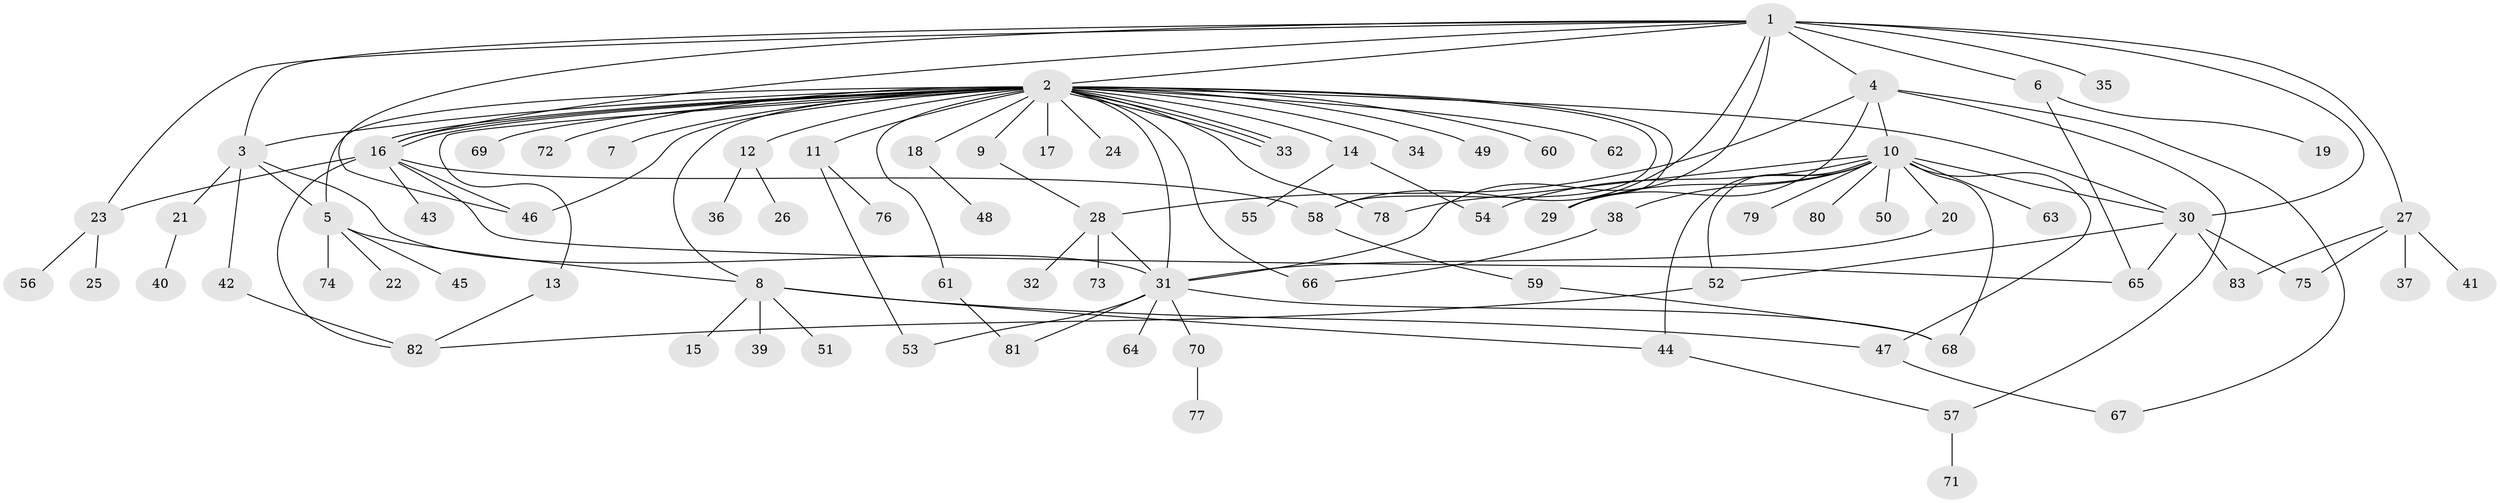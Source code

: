 // coarse degree distribution, {32: 0.015873015873015872, 5: 0.047619047619047616, 6: 0.031746031746031744, 2: 0.20634920634920634, 1: 0.49206349206349204, 15: 0.015873015873015872, 3: 0.1111111111111111, 4: 0.031746031746031744, 8: 0.015873015873015872, 7: 0.015873015873015872, 9: 0.015873015873015872}
// Generated by graph-tools (version 1.1) at 2025/51/02/27/25 19:51:57]
// undirected, 83 vertices, 123 edges
graph export_dot {
graph [start="1"]
  node [color=gray90,style=filled];
  1;
  2;
  3;
  4;
  5;
  6;
  7;
  8;
  9;
  10;
  11;
  12;
  13;
  14;
  15;
  16;
  17;
  18;
  19;
  20;
  21;
  22;
  23;
  24;
  25;
  26;
  27;
  28;
  29;
  30;
  31;
  32;
  33;
  34;
  35;
  36;
  37;
  38;
  39;
  40;
  41;
  42;
  43;
  44;
  45;
  46;
  47;
  48;
  49;
  50;
  51;
  52;
  53;
  54;
  55;
  56;
  57;
  58;
  59;
  60;
  61;
  62;
  63;
  64;
  65;
  66;
  67;
  68;
  69;
  70;
  71;
  72;
  73;
  74;
  75;
  76;
  77;
  78;
  79;
  80;
  81;
  82;
  83;
  1 -- 2;
  1 -- 3;
  1 -- 4;
  1 -- 6;
  1 -- 16;
  1 -- 23;
  1 -- 27;
  1 -- 30;
  1 -- 31;
  1 -- 35;
  1 -- 46;
  1 -- 58;
  2 -- 3;
  2 -- 5;
  2 -- 7;
  2 -- 8;
  2 -- 9;
  2 -- 11;
  2 -- 12;
  2 -- 13;
  2 -- 14;
  2 -- 16;
  2 -- 16;
  2 -- 16;
  2 -- 17;
  2 -- 18;
  2 -- 24;
  2 -- 29;
  2 -- 30;
  2 -- 31;
  2 -- 33;
  2 -- 33;
  2 -- 33;
  2 -- 34;
  2 -- 46;
  2 -- 49;
  2 -- 58;
  2 -- 60;
  2 -- 61;
  2 -- 62;
  2 -- 66;
  2 -- 69;
  2 -- 72;
  2 -- 78;
  3 -- 5;
  3 -- 21;
  3 -- 31;
  3 -- 42;
  4 -- 10;
  4 -- 28;
  4 -- 29;
  4 -- 57;
  4 -- 67;
  5 -- 8;
  5 -- 22;
  5 -- 45;
  5 -- 74;
  6 -- 19;
  6 -- 65;
  8 -- 15;
  8 -- 39;
  8 -- 44;
  8 -- 47;
  8 -- 51;
  9 -- 28;
  10 -- 20;
  10 -- 29;
  10 -- 30;
  10 -- 38;
  10 -- 44;
  10 -- 47;
  10 -- 50;
  10 -- 52;
  10 -- 54;
  10 -- 63;
  10 -- 68;
  10 -- 78;
  10 -- 79;
  10 -- 80;
  11 -- 53;
  11 -- 76;
  12 -- 26;
  12 -- 36;
  13 -- 82;
  14 -- 54;
  14 -- 55;
  16 -- 23;
  16 -- 43;
  16 -- 46;
  16 -- 58;
  16 -- 65;
  16 -- 82;
  18 -- 48;
  20 -- 31;
  21 -- 40;
  23 -- 25;
  23 -- 56;
  27 -- 37;
  27 -- 41;
  27 -- 75;
  27 -- 83;
  28 -- 31;
  28 -- 32;
  28 -- 73;
  30 -- 52;
  30 -- 65;
  30 -- 75;
  30 -- 83;
  31 -- 53;
  31 -- 64;
  31 -- 68;
  31 -- 70;
  31 -- 81;
  38 -- 66;
  42 -- 82;
  44 -- 57;
  47 -- 67;
  52 -- 82;
  57 -- 71;
  58 -- 59;
  59 -- 68;
  61 -- 81;
  70 -- 77;
}
